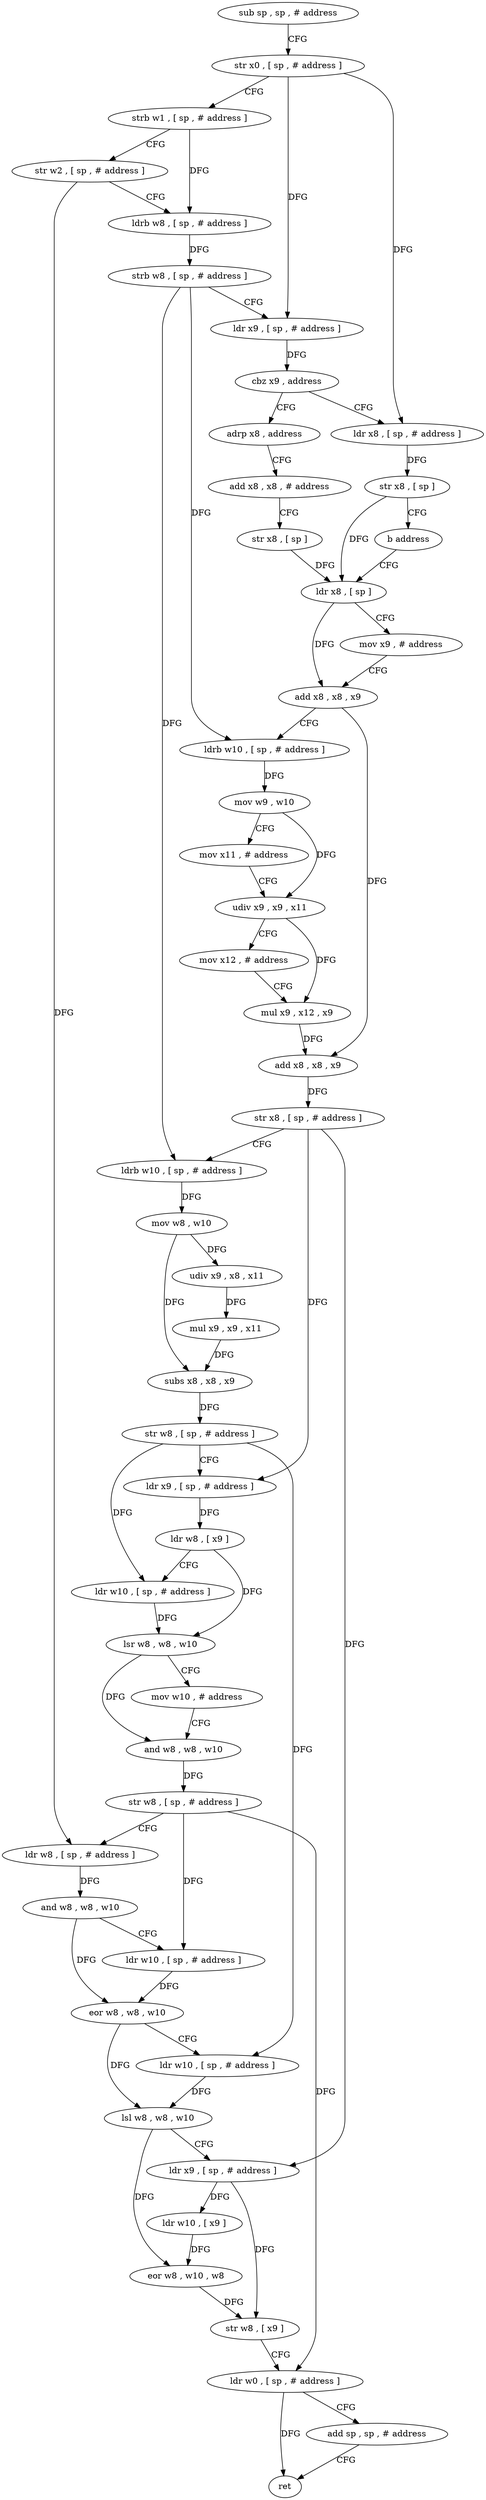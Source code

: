 digraph "func" {
"4218480" [label = "sub sp , sp , # address" ]
"4218484" [label = "str x0 , [ sp , # address ]" ]
"4218488" [label = "strb w1 , [ sp , # address ]" ]
"4218492" [label = "str w2 , [ sp , # address ]" ]
"4218496" [label = "ldrb w8 , [ sp , # address ]" ]
"4218500" [label = "strb w8 , [ sp , # address ]" ]
"4218504" [label = "ldr x9 , [ sp , # address ]" ]
"4218508" [label = "cbz x9 , address" ]
"4218524" [label = "adrp x8 , address" ]
"4218512" [label = "ldr x8 , [ sp , # address ]" ]
"4218528" [label = "add x8 , x8 , # address" ]
"4218532" [label = "str x8 , [ sp ]" ]
"4218536" [label = "ldr x8 , [ sp ]" ]
"4218516" [label = "str x8 , [ sp ]" ]
"4218520" [label = "b address" ]
"4218540" [label = "mov x9 , # address" ]
"4218544" [label = "add x8 , x8 , x9" ]
"4218548" [label = "ldrb w10 , [ sp , # address ]" ]
"4218552" [label = "mov w9 , w10" ]
"4218556" [label = "mov x11 , # address" ]
"4218560" [label = "udiv x9 , x9 , x11" ]
"4218564" [label = "mov x12 , # address" ]
"4218568" [label = "mul x9 , x12 , x9" ]
"4218572" [label = "add x8 , x8 , x9" ]
"4218576" [label = "str x8 , [ sp , # address ]" ]
"4218580" [label = "ldrb w10 , [ sp , # address ]" ]
"4218584" [label = "mov w8 , w10" ]
"4218588" [label = "udiv x9 , x8 , x11" ]
"4218592" [label = "mul x9 , x9 , x11" ]
"4218596" [label = "subs x8 , x8 , x9" ]
"4218600" [label = "str w8 , [ sp , # address ]" ]
"4218604" [label = "ldr x9 , [ sp , # address ]" ]
"4218608" [label = "ldr w8 , [ x9 ]" ]
"4218612" [label = "ldr w10 , [ sp , # address ]" ]
"4218616" [label = "lsr w8 , w8 , w10" ]
"4218620" [label = "mov w10 , # address" ]
"4218624" [label = "and w8 , w8 , w10" ]
"4218628" [label = "str w8 , [ sp , # address ]" ]
"4218632" [label = "ldr w8 , [ sp , # address ]" ]
"4218636" [label = "and w8 , w8 , w10" ]
"4218640" [label = "ldr w10 , [ sp , # address ]" ]
"4218644" [label = "eor w8 , w8 , w10" ]
"4218648" [label = "ldr w10 , [ sp , # address ]" ]
"4218652" [label = "lsl w8 , w8 , w10" ]
"4218656" [label = "ldr x9 , [ sp , # address ]" ]
"4218660" [label = "ldr w10 , [ x9 ]" ]
"4218664" [label = "eor w8 , w10 , w8" ]
"4218668" [label = "str w8 , [ x9 ]" ]
"4218672" [label = "ldr w0 , [ sp , # address ]" ]
"4218676" [label = "add sp , sp , # address" ]
"4218680" [label = "ret" ]
"4218480" -> "4218484" [ label = "CFG" ]
"4218484" -> "4218488" [ label = "CFG" ]
"4218484" -> "4218504" [ label = "DFG" ]
"4218484" -> "4218512" [ label = "DFG" ]
"4218488" -> "4218492" [ label = "CFG" ]
"4218488" -> "4218496" [ label = "DFG" ]
"4218492" -> "4218496" [ label = "CFG" ]
"4218492" -> "4218632" [ label = "DFG" ]
"4218496" -> "4218500" [ label = "DFG" ]
"4218500" -> "4218504" [ label = "CFG" ]
"4218500" -> "4218548" [ label = "DFG" ]
"4218500" -> "4218580" [ label = "DFG" ]
"4218504" -> "4218508" [ label = "DFG" ]
"4218508" -> "4218524" [ label = "CFG" ]
"4218508" -> "4218512" [ label = "CFG" ]
"4218524" -> "4218528" [ label = "CFG" ]
"4218512" -> "4218516" [ label = "DFG" ]
"4218528" -> "4218532" [ label = "CFG" ]
"4218532" -> "4218536" [ label = "DFG" ]
"4218536" -> "4218540" [ label = "CFG" ]
"4218536" -> "4218544" [ label = "DFG" ]
"4218516" -> "4218520" [ label = "CFG" ]
"4218516" -> "4218536" [ label = "DFG" ]
"4218520" -> "4218536" [ label = "CFG" ]
"4218540" -> "4218544" [ label = "CFG" ]
"4218544" -> "4218548" [ label = "CFG" ]
"4218544" -> "4218572" [ label = "DFG" ]
"4218548" -> "4218552" [ label = "DFG" ]
"4218552" -> "4218556" [ label = "CFG" ]
"4218552" -> "4218560" [ label = "DFG" ]
"4218556" -> "4218560" [ label = "CFG" ]
"4218560" -> "4218564" [ label = "CFG" ]
"4218560" -> "4218568" [ label = "DFG" ]
"4218564" -> "4218568" [ label = "CFG" ]
"4218568" -> "4218572" [ label = "DFG" ]
"4218572" -> "4218576" [ label = "DFG" ]
"4218576" -> "4218580" [ label = "CFG" ]
"4218576" -> "4218604" [ label = "DFG" ]
"4218576" -> "4218656" [ label = "DFG" ]
"4218580" -> "4218584" [ label = "DFG" ]
"4218584" -> "4218588" [ label = "DFG" ]
"4218584" -> "4218596" [ label = "DFG" ]
"4218588" -> "4218592" [ label = "DFG" ]
"4218592" -> "4218596" [ label = "DFG" ]
"4218596" -> "4218600" [ label = "DFG" ]
"4218600" -> "4218604" [ label = "CFG" ]
"4218600" -> "4218612" [ label = "DFG" ]
"4218600" -> "4218648" [ label = "DFG" ]
"4218604" -> "4218608" [ label = "DFG" ]
"4218608" -> "4218612" [ label = "CFG" ]
"4218608" -> "4218616" [ label = "DFG" ]
"4218612" -> "4218616" [ label = "DFG" ]
"4218616" -> "4218620" [ label = "CFG" ]
"4218616" -> "4218624" [ label = "DFG" ]
"4218620" -> "4218624" [ label = "CFG" ]
"4218624" -> "4218628" [ label = "DFG" ]
"4218628" -> "4218632" [ label = "CFG" ]
"4218628" -> "4218640" [ label = "DFG" ]
"4218628" -> "4218672" [ label = "DFG" ]
"4218632" -> "4218636" [ label = "DFG" ]
"4218636" -> "4218640" [ label = "CFG" ]
"4218636" -> "4218644" [ label = "DFG" ]
"4218640" -> "4218644" [ label = "DFG" ]
"4218644" -> "4218648" [ label = "CFG" ]
"4218644" -> "4218652" [ label = "DFG" ]
"4218648" -> "4218652" [ label = "DFG" ]
"4218652" -> "4218656" [ label = "CFG" ]
"4218652" -> "4218664" [ label = "DFG" ]
"4218656" -> "4218660" [ label = "DFG" ]
"4218656" -> "4218668" [ label = "DFG" ]
"4218660" -> "4218664" [ label = "DFG" ]
"4218664" -> "4218668" [ label = "DFG" ]
"4218668" -> "4218672" [ label = "CFG" ]
"4218672" -> "4218676" [ label = "CFG" ]
"4218672" -> "4218680" [ label = "DFG" ]
"4218676" -> "4218680" [ label = "CFG" ]
}
